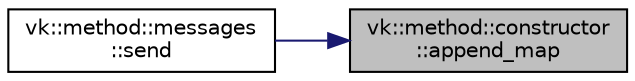 digraph "vk::method::constructor::append_map"
{
 // LATEX_PDF_SIZE
  edge [fontname="Helvetica",fontsize="10",labelfontname="Helvetica",labelfontsize="10"];
  node [fontname="Helvetica",fontsize="10",shape=record];
  rankdir="RL";
  Node1 [label="vk::method::constructor\l::append_map",height=0.2,width=0.4,color="black", fillcolor="grey75", style="filled", fontcolor="black",tooltip=" "];
  Node1 -> Node2 [dir="back",color="midnightblue",fontsize="10",style="solid",fontname="Helvetica"];
  Node2 [label="vk::method::messages\l::send",height=0.2,width=0.4,color="black", fillcolor="white", style="filled",URL="$classvk_1_1method_1_1messages.html#a3dab930224b84d776747004a0c39d048",tooltip=" "];
}
